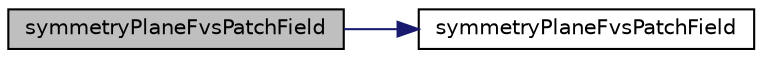 digraph "symmetryPlaneFvsPatchField"
{
  bgcolor="transparent";
  edge [fontname="Helvetica",fontsize="10",labelfontname="Helvetica",labelfontsize="10"];
  node [fontname="Helvetica",fontsize="10",shape=record];
  rankdir="LR";
  Node1 [label="symmetryPlaneFvsPatchField",height=0.2,width=0.4,color="black", fillcolor="grey75", style="filled", fontcolor="black"];
  Node1 -> Node2 [color="midnightblue",fontsize="10",style="solid",fontname="Helvetica"];
  Node2 [label="symmetryPlaneFvsPatchField",height=0.2,width=0.4,color="black",URL="$a02614.html#a2542701f8d00e1c2dd6630c0c7a8420f",tooltip="Construct from patch and internal field. "];
}
